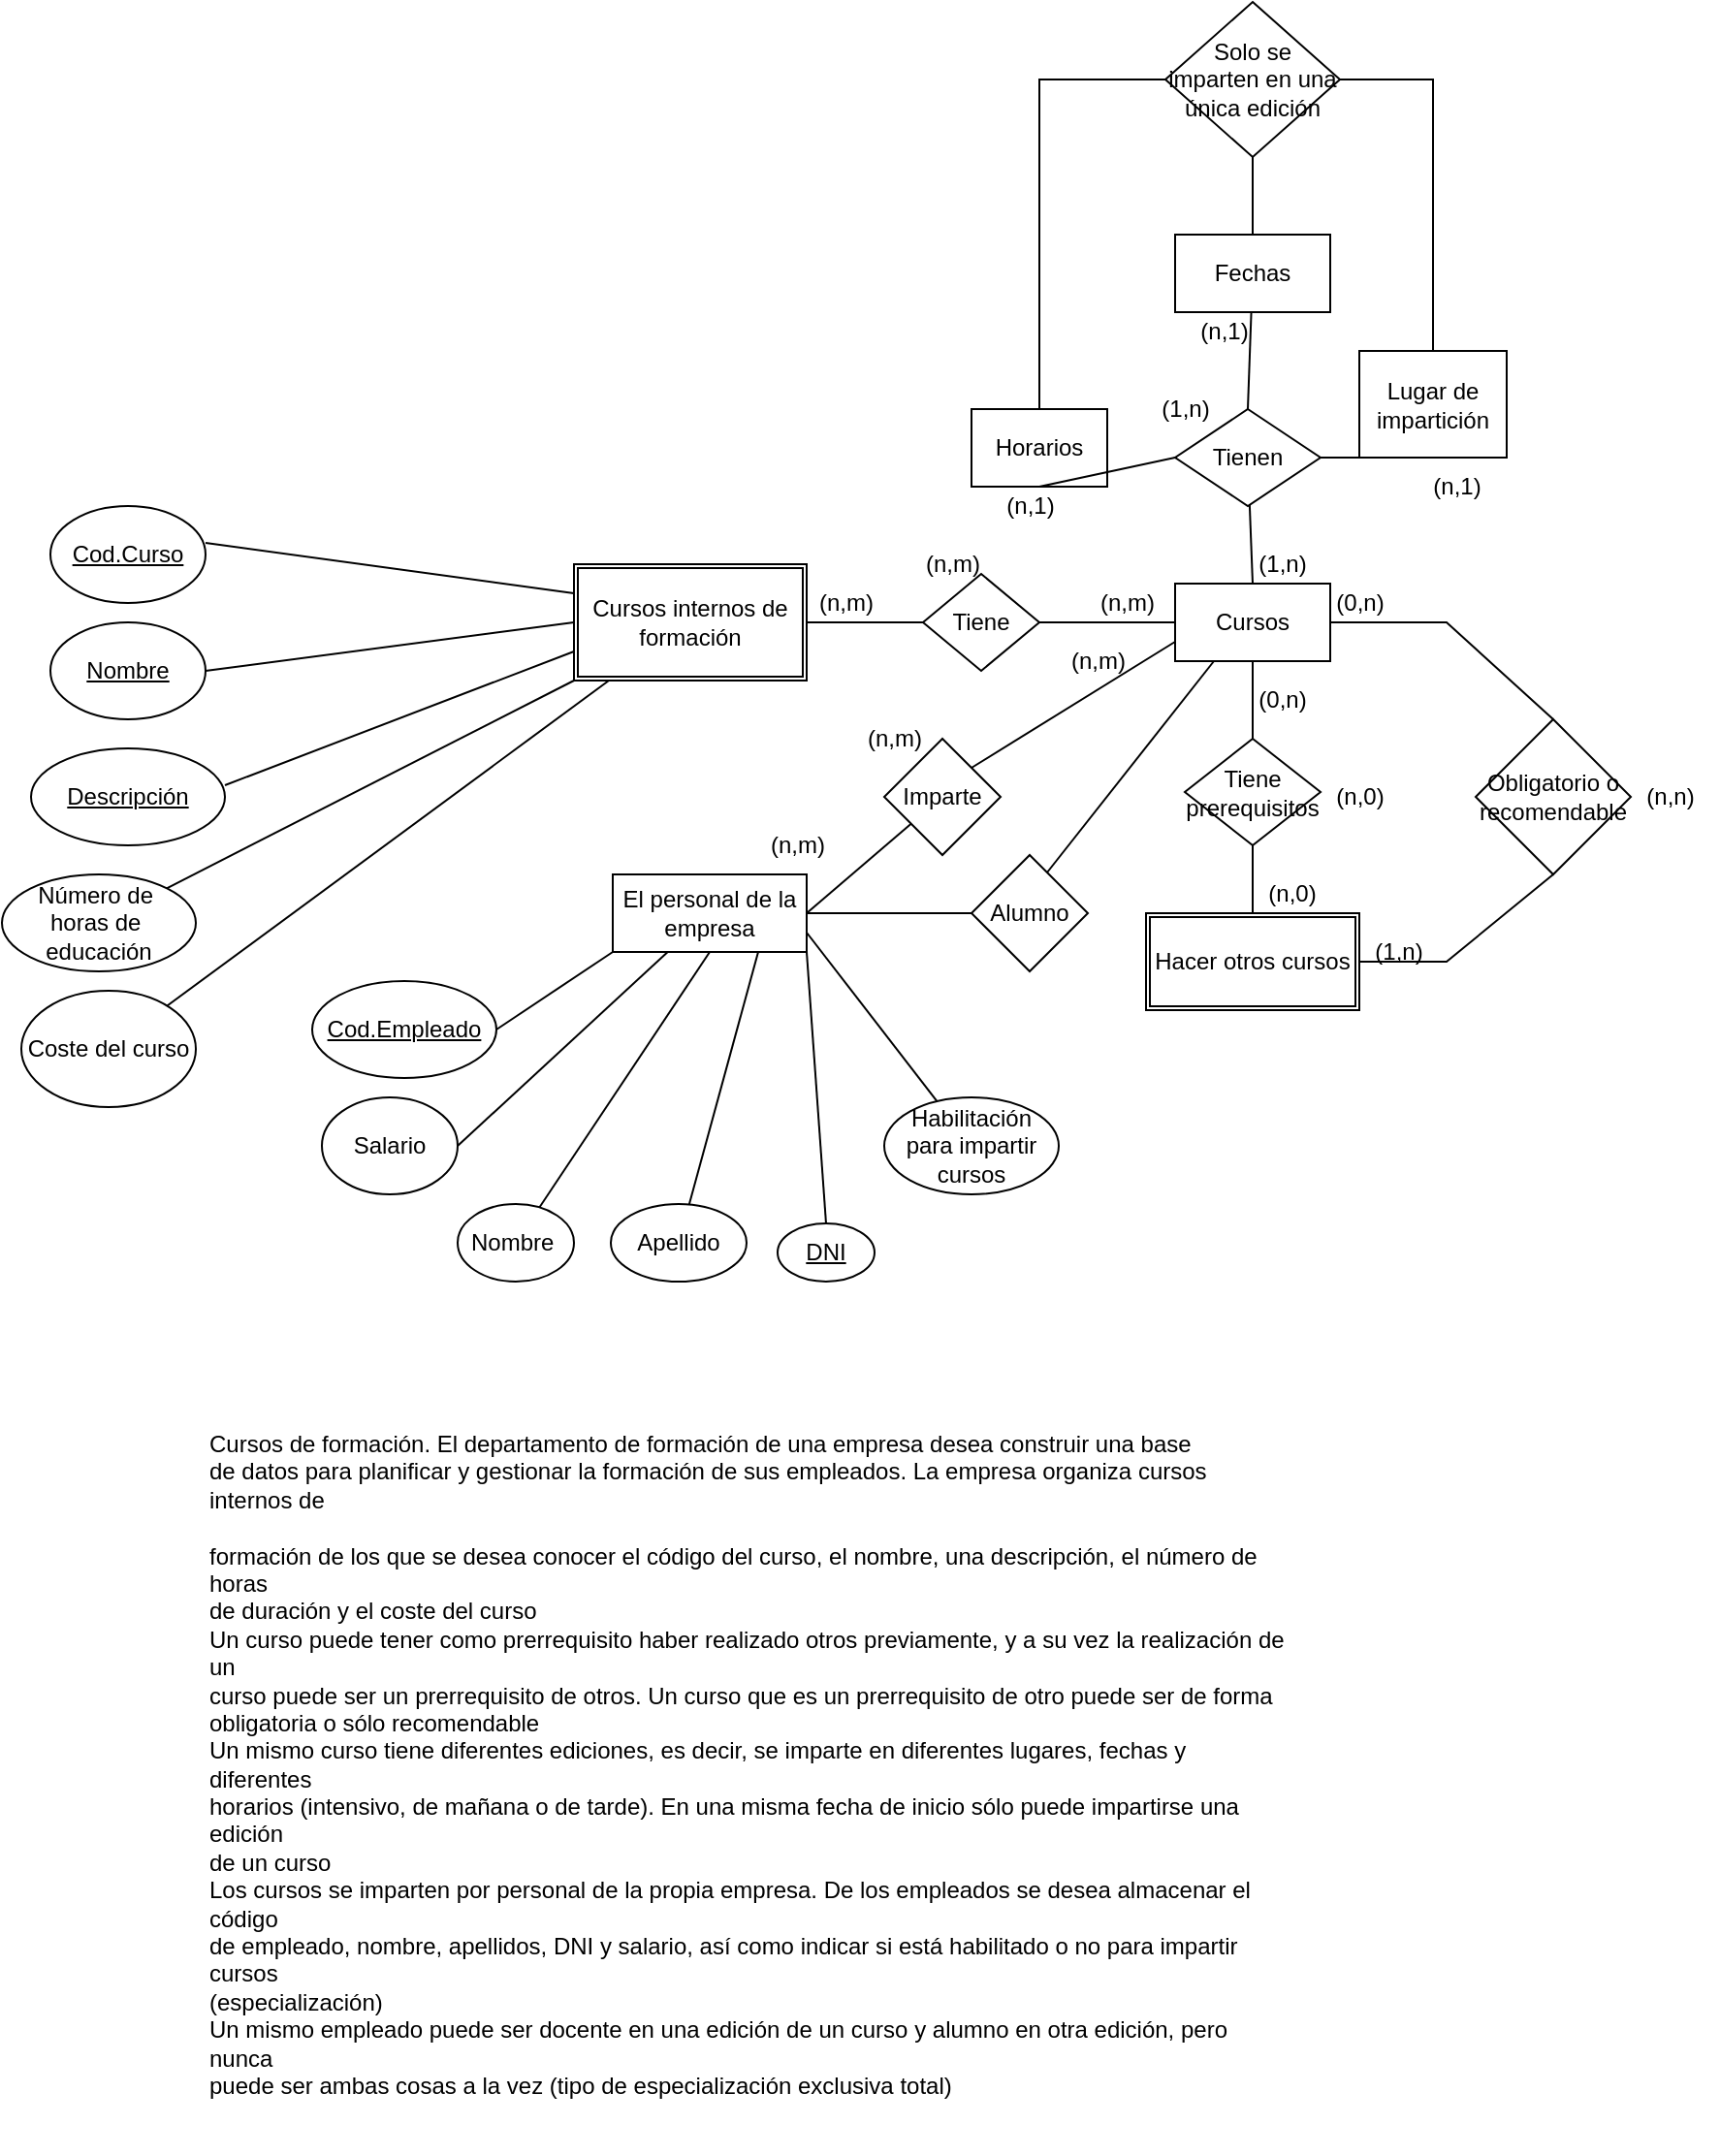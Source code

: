 <mxfile version="20.4.0" type="google"><diagram id="HTW5nwq_r_Qr376wxdms" name="Página-1"><mxGraphModel grid="1" page="1" gridSize="10" guides="1" tooltips="1" connect="1" arrows="1" fold="1" pageScale="1" pageWidth="827" pageHeight="1169" math="0" shadow="0"><root><mxCell id="0"/><mxCell id="1" parent="0"/><mxCell id="G0dp3fcDsxLkBMDZ9O2K-1" value="Cursos de formación. El departamento de formación de una empresa desea construir una base&#10;de datos para planificar y gestionar la formación de sus empleados. La empresa organiza cursos internos de&#10;&#10;formación de los que se desea conocer el código del curso, el nombre, una descripción, el número de horas&#10;de duración y el coste del curso&#10;Un curso puede tener como prerrequisito haber realizado otros previamente, y a su vez la realización de un&#10;curso puede ser un prerrequisito de otros. Un curso que es un prerrequisito de otro puede ser de forma&#10;obligatoria o sólo recomendable&#10;Un mismo curso tiene diferentes ediciones, es decir, se imparte en diferentes lugares, fechas y diferentes&#10;horarios (intensivo, de mañana o de tarde). En una misma fecha de inicio sólo puede impartirse una edición&#10;de un curso&#10;Los cursos se imparten por personal de la propia empresa. De los empleados se desea almacenar el código&#10;de empleado, nombre, apellidos, DNI y salario, así como indicar si está habilitado o no para impartir cursos&#10;(especialización)&#10;Un mismo empleado puede ser docente en una edición de un curso y alumno en otra edición, pero nunca&#10;puede ser ambas cosas a la vez (tipo de especialización exclusiva total)" style="text;whiteSpace=wrap;html=1;" vertex="1" parent="1"><mxGeometry x="135" y="760" width="560" height="380" as="geometry"/></mxCell><mxCell id="G0dp3fcDsxLkBMDZ9O2K-2" value="Cursos internos de formación" style="shape=ext;double=1;rounded=0;whiteSpace=wrap;html=1;" vertex="1" parent="1"><mxGeometry x="325" y="320" width="120" height="60" as="geometry"/></mxCell><mxCell id="G0dp3fcDsxLkBMDZ9O2K-3" value="&lt;u&gt;Cod.Curso&lt;/u&gt;" style="ellipse;whiteSpace=wrap;html=1;" vertex="1" parent="1"><mxGeometry x="55" y="290" width="80" height="50" as="geometry"/></mxCell><mxCell id="G0dp3fcDsxLkBMDZ9O2K-4" value="&lt;u&gt;Nombre&lt;/u&gt;" style="ellipse;whiteSpace=wrap;html=1;" vertex="1" parent="1"><mxGeometry x="55" y="350" width="80" height="50" as="geometry"/></mxCell><mxCell id="G0dp3fcDsxLkBMDZ9O2K-5" value="&lt;u&gt;Descripción&lt;/u&gt;" style="ellipse;whiteSpace=wrap;html=1;" vertex="1" parent="1"><mxGeometry x="45" y="415" width="100" height="50" as="geometry"/></mxCell><mxCell id="G0dp3fcDsxLkBMDZ9O2K-6" value="Número de&amp;nbsp;&lt;br&gt;horas de&amp;nbsp;&lt;br&gt;educación" style="ellipse;whiteSpace=wrap;html=1;" vertex="1" parent="1"><mxGeometry x="30" y="480" width="100" height="50" as="geometry"/></mxCell><mxCell id="G0dp3fcDsxLkBMDZ9O2K-7" value="Coste del curso" style="ellipse;whiteSpace=wrap;html=1;" vertex="1" parent="1"><mxGeometry x="40" y="540" width="90" height="60" as="geometry"/></mxCell><mxCell id="G0dp3fcDsxLkBMDZ9O2K-8" value="" style="endArrow=none;html=1;rounded=0;entryX=0;entryY=0.25;entryDx=0;entryDy=0;exitX=1;exitY=0.38;exitDx=0;exitDy=0;exitPerimeter=0;" edge="1" parent="1" source="G0dp3fcDsxLkBMDZ9O2K-3" target="G0dp3fcDsxLkBMDZ9O2K-2"><mxGeometry width="50" height="50" relative="1" as="geometry"><mxPoint x="415" y="490" as="sourcePoint"/><mxPoint x="465" y="440" as="targetPoint"/></mxGeometry></mxCell><mxCell id="G0dp3fcDsxLkBMDZ9O2K-10" value="" style="endArrow=none;html=1;rounded=0;entryX=0;entryY=0.5;entryDx=0;entryDy=0;exitX=1;exitY=0.5;exitDx=0;exitDy=0;" edge="1" parent="1" source="G0dp3fcDsxLkBMDZ9O2K-4" target="G0dp3fcDsxLkBMDZ9O2K-2"><mxGeometry width="50" height="50" relative="1" as="geometry"><mxPoint x="415" y="490" as="sourcePoint"/><mxPoint x="465" y="440" as="targetPoint"/></mxGeometry></mxCell><mxCell id="G0dp3fcDsxLkBMDZ9O2K-11" value="" style="endArrow=none;html=1;rounded=0;entryX=0;entryY=0.75;entryDx=0;entryDy=0;exitX=1;exitY=0.38;exitDx=0;exitDy=0;exitPerimeter=0;" edge="1" parent="1" source="G0dp3fcDsxLkBMDZ9O2K-5" target="G0dp3fcDsxLkBMDZ9O2K-2"><mxGeometry width="50" height="50" relative="1" as="geometry"><mxPoint x="415" y="490" as="sourcePoint"/><mxPoint x="465" y="440" as="targetPoint"/></mxGeometry></mxCell><mxCell id="G0dp3fcDsxLkBMDZ9O2K-12" value="" style="endArrow=none;html=1;rounded=0;entryX=0;entryY=1;entryDx=0;entryDy=0;" edge="1" parent="1" source="G0dp3fcDsxLkBMDZ9O2K-6" target="G0dp3fcDsxLkBMDZ9O2K-2"><mxGeometry width="50" height="50" relative="1" as="geometry"><mxPoint x="120.355" y="482.322" as="sourcePoint"/><mxPoint x="465" y="440" as="targetPoint"/></mxGeometry></mxCell><mxCell id="G0dp3fcDsxLkBMDZ9O2K-13" value="" style="endArrow=none;html=1;rounded=0;entryX=0.15;entryY=1;entryDx=0;entryDy=0;entryPerimeter=0;" edge="1" parent="1" source="G0dp3fcDsxLkBMDZ9O2K-7" target="G0dp3fcDsxLkBMDZ9O2K-2"><mxGeometry width="50" height="50" relative="1" as="geometry"><mxPoint x="415" y="490" as="sourcePoint"/><mxPoint x="465" y="440" as="targetPoint"/></mxGeometry></mxCell><mxCell id="G0dp3fcDsxLkBMDZ9O2K-14" value="Cursos" style="rounded=0;whiteSpace=wrap;html=1;" vertex="1" parent="1"><mxGeometry x="635" y="330" width="80" height="40" as="geometry"/></mxCell><mxCell id="G0dp3fcDsxLkBMDZ9O2K-15" value="Tiene prerequisitos" style="rhombus;whiteSpace=wrap;html=1;" vertex="1" parent="1"><mxGeometry x="640" y="410" width="70" height="55" as="geometry"/></mxCell><mxCell id="G0dp3fcDsxLkBMDZ9O2K-16" value="Tiene" style="rhombus;whiteSpace=wrap;html=1;" vertex="1" parent="1"><mxGeometry x="505" y="325" width="60" height="50" as="geometry"/></mxCell><mxCell id="G0dp3fcDsxLkBMDZ9O2K-17" value="" style="endArrow=none;html=1;rounded=0;entryX=0;entryY=0.5;entryDx=0;entryDy=0;exitX=1;exitY=0.5;exitDx=0;exitDy=0;" edge="1" parent="1" source="G0dp3fcDsxLkBMDZ9O2K-2" target="G0dp3fcDsxLkBMDZ9O2K-16"><mxGeometry width="50" height="50" relative="1" as="geometry"><mxPoint x="415" y="550" as="sourcePoint"/><mxPoint x="465" y="500" as="targetPoint"/></mxGeometry></mxCell><mxCell id="G0dp3fcDsxLkBMDZ9O2K-18" value="" style="endArrow=none;html=1;rounded=0;entryX=0;entryY=0.5;entryDx=0;entryDy=0;exitX=1;exitY=0.5;exitDx=0;exitDy=0;" edge="1" parent="1" source="G0dp3fcDsxLkBMDZ9O2K-16" target="G0dp3fcDsxLkBMDZ9O2K-14"><mxGeometry width="50" height="50" relative="1" as="geometry"><mxPoint x="415" y="550" as="sourcePoint"/><mxPoint x="465" y="500" as="targetPoint"/></mxGeometry></mxCell><mxCell id="G0dp3fcDsxLkBMDZ9O2K-19" value="" style="endArrow=none;html=1;rounded=0;entryX=0.5;entryY=1;entryDx=0;entryDy=0;" edge="1" parent="1" source="G0dp3fcDsxLkBMDZ9O2K-15" target="G0dp3fcDsxLkBMDZ9O2K-14"><mxGeometry width="50" height="50" relative="1" as="geometry"><mxPoint x="415" y="550" as="sourcePoint"/><mxPoint x="465" y="500" as="targetPoint"/></mxGeometry></mxCell><mxCell id="G0dp3fcDsxLkBMDZ9O2K-20" value="Hacer otros cursos" style="shape=ext;double=1;rounded=0;whiteSpace=wrap;html=1;" vertex="1" parent="1"><mxGeometry x="620" y="500" width="110" height="50" as="geometry"/></mxCell><mxCell id="G0dp3fcDsxLkBMDZ9O2K-21" value="" style="endArrow=none;html=1;rounded=0;entryX=0.5;entryY=1;entryDx=0;entryDy=0;exitX=0.5;exitY=0;exitDx=0;exitDy=0;" edge="1" parent="1" source="G0dp3fcDsxLkBMDZ9O2K-20" target="G0dp3fcDsxLkBMDZ9O2K-15"><mxGeometry width="50" height="50" relative="1" as="geometry"><mxPoint x="415" y="550" as="sourcePoint"/><mxPoint x="465" y="500" as="targetPoint"/></mxGeometry></mxCell><mxCell id="G0dp3fcDsxLkBMDZ9O2K-23" value="Obligatorio o&lt;br&gt;recomendable" style="rhombus;whiteSpace=wrap;html=1;" vertex="1" parent="1"><mxGeometry x="790" y="400" width="80" height="80" as="geometry"/></mxCell><mxCell id="G0dp3fcDsxLkBMDZ9O2K-24" value="" style="endArrow=none;html=1;rounded=0;entryX=1;entryY=0.5;entryDx=0;entryDy=0;exitX=0.5;exitY=0;exitDx=0;exitDy=0;" edge="1" parent="1" source="G0dp3fcDsxLkBMDZ9O2K-23" target="G0dp3fcDsxLkBMDZ9O2K-14"><mxGeometry width="50" height="50" relative="1" as="geometry"><mxPoint x="415" y="590" as="sourcePoint"/><mxPoint x="465" y="540" as="targetPoint"/><Array as="points"><mxPoint x="775" y="350"/></Array></mxGeometry></mxCell><mxCell id="G0dp3fcDsxLkBMDZ9O2K-25" value="" style="endArrow=none;html=1;rounded=0;entryX=0.5;entryY=1;entryDx=0;entryDy=0;exitX=1;exitY=0.5;exitDx=0;exitDy=0;" edge="1" parent="1" source="G0dp3fcDsxLkBMDZ9O2K-20" target="G0dp3fcDsxLkBMDZ9O2K-23"><mxGeometry width="50" height="50" relative="1" as="geometry"><mxPoint x="415" y="590" as="sourcePoint"/><mxPoint x="465" y="540" as="targetPoint"/><Array as="points"><mxPoint x="775" y="525"/></Array></mxGeometry></mxCell><mxCell id="G0dp3fcDsxLkBMDZ9O2K-26" value="Lugar de impartición" style="rounded=0;whiteSpace=wrap;html=1;" vertex="1" parent="1"><mxGeometry x="730" y="210" width="76" height="55" as="geometry"/></mxCell><mxCell id="G0dp3fcDsxLkBMDZ9O2K-27" value="Fechas" style="rounded=0;whiteSpace=wrap;html=1;" vertex="1" parent="1"><mxGeometry x="635" y="150" width="80" height="40" as="geometry"/></mxCell><mxCell id="G0dp3fcDsxLkBMDZ9O2K-28" value="Horarios" style="rounded=0;whiteSpace=wrap;html=1;" vertex="1" parent="1"><mxGeometry x="530" y="240" width="70" height="40" as="geometry"/></mxCell><mxCell id="G0dp3fcDsxLkBMDZ9O2K-29" value="Tienen" style="rhombus;whiteSpace=wrap;html=1;" vertex="1" parent="1"><mxGeometry x="635" y="240" width="75" height="50" as="geometry"/></mxCell><mxCell id="G0dp3fcDsxLkBMDZ9O2K-32" value="" style="endArrow=none;html=1;rounded=0;exitX=0.5;exitY=0;exitDx=0;exitDy=0;" edge="1" parent="1" source="G0dp3fcDsxLkBMDZ9O2K-14" target="G0dp3fcDsxLkBMDZ9O2K-29"><mxGeometry width="50" height="50" relative="1" as="geometry"><mxPoint x="390" y="430" as="sourcePoint"/><mxPoint x="440" y="380" as="targetPoint"/></mxGeometry></mxCell><mxCell id="G0dp3fcDsxLkBMDZ9O2K-33" value="" style="endArrow=none;html=1;rounded=0;entryX=0.5;entryY=1;entryDx=0;entryDy=0;exitX=1;exitY=0.5;exitDx=0;exitDy=0;" edge="1" parent="1" source="G0dp3fcDsxLkBMDZ9O2K-29" target="G0dp3fcDsxLkBMDZ9O2K-26"><mxGeometry width="50" height="50" relative="1" as="geometry"><mxPoint x="390" y="360" as="sourcePoint"/><mxPoint x="440" y="310" as="targetPoint"/></mxGeometry></mxCell><mxCell id="G0dp3fcDsxLkBMDZ9O2K-34" value="" style="endArrow=none;html=1;rounded=0;exitX=0.5;exitY=0;exitDx=0;exitDy=0;" edge="1" parent="1" source="G0dp3fcDsxLkBMDZ9O2K-29" target="G0dp3fcDsxLkBMDZ9O2K-27"><mxGeometry width="50" height="50" relative="1" as="geometry"><mxPoint x="390" y="360" as="sourcePoint"/><mxPoint x="440" y="310" as="targetPoint"/></mxGeometry></mxCell><mxCell id="G0dp3fcDsxLkBMDZ9O2K-35" value="" style="endArrow=none;html=1;rounded=0;entryX=0.5;entryY=1;entryDx=0;entryDy=0;exitX=0;exitY=0.5;exitDx=0;exitDy=0;" edge="1" parent="1" source="G0dp3fcDsxLkBMDZ9O2K-29" target="G0dp3fcDsxLkBMDZ9O2K-28"><mxGeometry width="50" height="50" relative="1" as="geometry"><mxPoint x="390" y="360" as="sourcePoint"/><mxPoint x="440" y="310" as="targetPoint"/></mxGeometry></mxCell><mxCell id="G0dp3fcDsxLkBMDZ9O2K-36" value="El personal de la empresa" style="rounded=0;whiteSpace=wrap;html=1;" vertex="1" parent="1"><mxGeometry x="345" y="480" width="100" height="40" as="geometry"/></mxCell><mxCell id="G0dp3fcDsxLkBMDZ9O2K-37" value="Imparte" style="rhombus;whiteSpace=wrap;html=1;" vertex="1" parent="1"><mxGeometry x="485" y="410" width="60" height="60" as="geometry"/></mxCell><mxCell id="G0dp3fcDsxLkBMDZ9O2K-38" value="" style="endArrow=none;html=1;rounded=0;entryX=0;entryY=0.75;entryDx=0;entryDy=0;exitX=1;exitY=0;exitDx=0;exitDy=0;" edge="1" parent="1" source="G0dp3fcDsxLkBMDZ9O2K-37" target="G0dp3fcDsxLkBMDZ9O2K-14"><mxGeometry width="50" height="50" relative="1" as="geometry"><mxPoint x="390" y="610" as="sourcePoint"/><mxPoint x="440" y="560" as="targetPoint"/></mxGeometry></mxCell><mxCell id="G0dp3fcDsxLkBMDZ9O2K-39" value="" style="endArrow=none;html=1;rounded=0;exitX=1;exitY=0.5;exitDx=0;exitDy=0;" edge="1" parent="1" source="G0dp3fcDsxLkBMDZ9O2K-36" target="G0dp3fcDsxLkBMDZ9O2K-37"><mxGeometry width="50" height="50" relative="1" as="geometry"><mxPoint x="390" y="610" as="sourcePoint"/><mxPoint x="440" y="560" as="targetPoint"/></mxGeometry></mxCell><mxCell id="G0dp3fcDsxLkBMDZ9O2K-40" value="&lt;u&gt;Cod.Empleado&lt;/u&gt;" style="ellipse;whiteSpace=wrap;html=1;" vertex="1" parent="1"><mxGeometry x="190" y="535" width="95" height="50" as="geometry"/></mxCell><mxCell id="G0dp3fcDsxLkBMDZ9O2K-41" value="Nombre&amp;nbsp;" style="ellipse;whiteSpace=wrap;html=1;" vertex="1" parent="1"><mxGeometry x="265" y="650" width="60" height="40" as="geometry"/></mxCell><mxCell id="G0dp3fcDsxLkBMDZ9O2K-42" value="Apellido" style="ellipse;whiteSpace=wrap;html=1;" vertex="1" parent="1"><mxGeometry x="344" y="650" width="70" height="40" as="geometry"/></mxCell><mxCell id="G0dp3fcDsxLkBMDZ9O2K-43" value="&lt;u&gt;DNI&lt;/u&gt;" style="ellipse;whiteSpace=wrap;html=1;" vertex="1" parent="1"><mxGeometry x="430" y="660" width="50" height="30" as="geometry"/></mxCell><mxCell id="G0dp3fcDsxLkBMDZ9O2K-44" value="Salario" style="ellipse;whiteSpace=wrap;html=1;" vertex="1" parent="1"><mxGeometry x="195" y="595" width="70" height="50" as="geometry"/></mxCell><mxCell id="G0dp3fcDsxLkBMDZ9O2K-45" value="" style="endArrow=none;html=1;rounded=0;entryX=0;entryY=1;entryDx=0;entryDy=0;exitX=1;exitY=0.5;exitDx=0;exitDy=0;" edge="1" parent="1" source="G0dp3fcDsxLkBMDZ9O2K-40" target="G0dp3fcDsxLkBMDZ9O2K-36"><mxGeometry width="50" height="50" relative="1" as="geometry"><mxPoint x="400" y="760" as="sourcePoint"/><mxPoint x="450" y="710" as="targetPoint"/></mxGeometry></mxCell><mxCell id="G0dp3fcDsxLkBMDZ9O2K-46" value="" style="endArrow=none;html=1;rounded=0;exitX=1;exitY=0.5;exitDx=0;exitDy=0;" edge="1" parent="1" source="G0dp3fcDsxLkBMDZ9O2K-44" target="G0dp3fcDsxLkBMDZ9O2K-36"><mxGeometry width="50" height="50" relative="1" as="geometry"><mxPoint x="400" y="760" as="sourcePoint"/><mxPoint x="450" y="710" as="targetPoint"/></mxGeometry></mxCell><mxCell id="G0dp3fcDsxLkBMDZ9O2K-47" value="" style="endArrow=none;html=1;rounded=0;entryX=0.5;entryY=1;entryDx=0;entryDy=0;" edge="1" parent="1" source="G0dp3fcDsxLkBMDZ9O2K-41" target="G0dp3fcDsxLkBMDZ9O2K-36"><mxGeometry width="50" height="50" relative="1" as="geometry"><mxPoint x="400" y="760" as="sourcePoint"/><mxPoint x="450" y="710" as="targetPoint"/></mxGeometry></mxCell><mxCell id="G0dp3fcDsxLkBMDZ9O2K-48" value="" style="endArrow=none;html=1;rounded=0;entryX=0.75;entryY=1;entryDx=0;entryDy=0;" edge="1" parent="1" source="G0dp3fcDsxLkBMDZ9O2K-42" target="G0dp3fcDsxLkBMDZ9O2K-36"><mxGeometry width="50" height="50" relative="1" as="geometry"><mxPoint x="400" y="760" as="sourcePoint"/><mxPoint x="450" y="710" as="targetPoint"/></mxGeometry></mxCell><mxCell id="G0dp3fcDsxLkBMDZ9O2K-49" value="" style="endArrow=none;html=1;rounded=0;entryX=1;entryY=1;entryDx=0;entryDy=0;exitX=0.5;exitY=0;exitDx=0;exitDy=0;" edge="1" parent="1" source="G0dp3fcDsxLkBMDZ9O2K-43" target="G0dp3fcDsxLkBMDZ9O2K-36"><mxGeometry width="50" height="50" relative="1" as="geometry"><mxPoint x="400" y="760" as="sourcePoint"/><mxPoint x="450" y="710" as="targetPoint"/></mxGeometry></mxCell><mxCell id="G0dp3fcDsxLkBMDZ9O2K-51" value="Habilitación para impartir cursos" style="ellipse;whiteSpace=wrap;html=1;" vertex="1" parent="1"><mxGeometry x="485" y="595" width="90" height="50" as="geometry"/></mxCell><mxCell id="G0dp3fcDsxLkBMDZ9O2K-52" value="" style="endArrow=none;html=1;rounded=0;entryX=1;entryY=0.75;entryDx=0;entryDy=0;" edge="1" parent="1" source="G0dp3fcDsxLkBMDZ9O2K-51" target="G0dp3fcDsxLkBMDZ9O2K-36"><mxGeometry width="50" height="50" relative="1" as="geometry"><mxPoint x="400" y="620" as="sourcePoint"/><mxPoint x="450" y="570" as="targetPoint"/></mxGeometry></mxCell><mxCell id="G0dp3fcDsxLkBMDZ9O2K-53" value="" style="endArrow=none;html=1;rounded=0;entryX=0.25;entryY=1;entryDx=0;entryDy=0;exitX=0.65;exitY=0.15;exitDx=0;exitDy=0;exitPerimeter=0;" edge="1" parent="1" source="G0dp3fcDsxLkBMDZ9O2K-54" target="G0dp3fcDsxLkBMDZ9O2K-14"><mxGeometry width="50" height="50" relative="1" as="geometry"><mxPoint x="590" y="440" as="sourcePoint"/><mxPoint x="450" y="440" as="targetPoint"/></mxGeometry></mxCell><mxCell id="G0dp3fcDsxLkBMDZ9O2K-54" value="Alumno" style="rhombus;whiteSpace=wrap;html=1;" vertex="1" parent="1"><mxGeometry x="530" y="470" width="60" height="60" as="geometry"/></mxCell><mxCell id="G0dp3fcDsxLkBMDZ9O2K-55" value="" style="endArrow=none;html=1;rounded=0;entryX=0;entryY=0.5;entryDx=0;entryDy=0;exitX=1;exitY=0.5;exitDx=0;exitDy=0;" edge="1" parent="1" source="G0dp3fcDsxLkBMDZ9O2K-36" target="G0dp3fcDsxLkBMDZ9O2K-54"><mxGeometry width="50" height="50" relative="1" as="geometry"><mxPoint x="400" y="490" as="sourcePoint"/><mxPoint x="450" y="440" as="targetPoint"/></mxGeometry></mxCell><mxCell id="G0dp3fcDsxLkBMDZ9O2K-56" value="Solo se imparten en una única edición" style="rhombus;whiteSpace=wrap;html=1;" vertex="1" parent="1"><mxGeometry x="630" y="30" width="90" height="80" as="geometry"/></mxCell><mxCell id="G0dp3fcDsxLkBMDZ9O2K-57" value="" style="endArrow=none;html=1;rounded=0;entryX=0.5;entryY=1;entryDx=0;entryDy=0;exitX=0.5;exitY=0;exitDx=0;exitDy=0;" edge="1" parent="1" source="G0dp3fcDsxLkBMDZ9O2K-27" target="G0dp3fcDsxLkBMDZ9O2K-56"><mxGeometry width="50" height="50" relative="1" as="geometry"><mxPoint x="400" y="250" as="sourcePoint"/><mxPoint x="450" y="200" as="targetPoint"/></mxGeometry></mxCell><mxCell id="G0dp3fcDsxLkBMDZ9O2K-58" value="" style="endArrow=none;html=1;rounded=0;entryX=0;entryY=0.5;entryDx=0;entryDy=0;exitX=0.5;exitY=0;exitDx=0;exitDy=0;" edge="1" parent="1" source="G0dp3fcDsxLkBMDZ9O2K-28" target="G0dp3fcDsxLkBMDZ9O2K-56"><mxGeometry width="50" height="50" relative="1" as="geometry"><mxPoint x="400" y="250" as="sourcePoint"/><mxPoint x="450" y="200" as="targetPoint"/><Array as="points"><mxPoint x="565" y="70"/></Array></mxGeometry></mxCell><mxCell id="G0dp3fcDsxLkBMDZ9O2K-59" value="" style="endArrow=none;html=1;rounded=0;entryX=1;entryY=0.5;entryDx=0;entryDy=0;exitX=0.5;exitY=0;exitDx=0;exitDy=0;" edge="1" parent="1" source="G0dp3fcDsxLkBMDZ9O2K-26" target="G0dp3fcDsxLkBMDZ9O2K-56"><mxGeometry width="50" height="50" relative="1" as="geometry"><mxPoint x="400" y="250" as="sourcePoint"/><mxPoint x="450" y="200" as="targetPoint"/><Array as="points"><mxPoint x="768" y="70"/></Array></mxGeometry></mxCell><mxCell id="-M11o7FqyZlGo0WY46Aa-1" value="(0,n)" style="text;html=1;align=center;verticalAlign=middle;resizable=0;points=[];autosize=1;strokeColor=none;fillColor=none;" vertex="1" parent="1"><mxGeometry x="665" y="375" width="50" height="30" as="geometry"/></mxCell><mxCell id="-M11o7FqyZlGo0WY46Aa-2" value="(n,0)" style="text;html=1;align=center;verticalAlign=middle;resizable=0;points=[];autosize=1;strokeColor=none;fillColor=none;" vertex="1" parent="1"><mxGeometry x="670" y="475" width="50" height="30" as="geometry"/></mxCell><mxCell id="-M11o7FqyZlGo0WY46Aa-3" value="(n,0)" style="text;html=1;align=center;verticalAlign=middle;resizable=0;points=[];autosize=1;strokeColor=none;fillColor=none;" vertex="1" parent="1"><mxGeometry x="705" y="425" width="50" height="30" as="geometry"/></mxCell><mxCell id="-M11o7FqyZlGo0WY46Aa-4" value="(1,n)" style="text;html=1;align=center;verticalAlign=middle;resizable=0;points=[];autosize=1;strokeColor=none;fillColor=none;" vertex="1" parent="1"><mxGeometry x="725" y="505" width="50" height="30" as="geometry"/></mxCell><mxCell id="-M11o7FqyZlGo0WY46Aa-5" value="(0,n)" style="text;html=1;align=center;verticalAlign=middle;resizable=0;points=[];autosize=1;strokeColor=none;fillColor=none;" vertex="1" parent="1"><mxGeometry x="705" y="325" width="50" height="30" as="geometry"/></mxCell><mxCell id="-M11o7FqyZlGo0WY46Aa-6" value="(n,n)" style="text;html=1;align=center;verticalAlign=middle;resizable=0;points=[];autosize=1;strokeColor=none;fillColor=none;" vertex="1" parent="1"><mxGeometry x="865" y="425" width="50" height="30" as="geometry"/></mxCell><mxCell id="-M11o7FqyZlGo0WY46Aa-7" value="(1,n)" style="text;html=1;align=center;verticalAlign=middle;resizable=0;points=[];autosize=1;strokeColor=none;fillColor=none;" vertex="1" parent="1"><mxGeometry x="665" y="305" width="50" height="30" as="geometry"/></mxCell><mxCell id="-M11o7FqyZlGo0WY46Aa-8" value="(n,1)" style="text;html=1;align=center;verticalAlign=middle;resizable=0;points=[];autosize=1;strokeColor=none;fillColor=none;" vertex="1" parent="1"><mxGeometry x="755" y="265" width="50" height="30" as="geometry"/></mxCell><mxCell id="-M11o7FqyZlGo0WY46Aa-9" value="(n,1)" style="text;html=1;align=center;verticalAlign=middle;resizable=0;points=[];autosize=1;strokeColor=none;fillColor=none;" vertex="1" parent="1"><mxGeometry x="535" y="275" width="50" height="30" as="geometry"/></mxCell><mxCell id="-M11o7FqyZlGo0WY46Aa-10" value="(n,1)" style="text;html=1;align=center;verticalAlign=middle;resizable=0;points=[];autosize=1;strokeColor=none;fillColor=none;" vertex="1" parent="1"><mxGeometry x="635" y="185" width="50" height="30" as="geometry"/></mxCell><mxCell id="-M11o7FqyZlGo0WY46Aa-11" value="(1,n)" style="text;html=1;align=center;verticalAlign=middle;resizable=0;points=[];autosize=1;strokeColor=none;fillColor=none;" vertex="1" parent="1"><mxGeometry x="615" y="225" width="50" height="30" as="geometry"/></mxCell><mxCell id="-M11o7FqyZlGo0WY46Aa-12" value="(n,m)" style="text;html=1;align=center;verticalAlign=middle;resizable=0;points=[];autosize=1;strokeColor=none;fillColor=none;" vertex="1" parent="1"><mxGeometry x="570" y="355" width="50" height="30" as="geometry"/></mxCell><mxCell id="-M11o7FqyZlGo0WY46Aa-13" value="(n,m)" style="text;html=1;align=center;verticalAlign=middle;resizable=0;points=[];autosize=1;strokeColor=none;fillColor=none;rotation=0;" vertex="1" parent="1"><mxGeometry x="415" y="450" width="50" height="30" as="geometry"/></mxCell><mxCell id="-M11o7FqyZlGo0WY46Aa-14" value="(n,m)" style="text;html=1;align=center;verticalAlign=middle;resizable=0;points=[];autosize=1;strokeColor=none;fillColor=none;" vertex="1" parent="1"><mxGeometry x="465" y="395" width="50" height="30" as="geometry"/></mxCell><mxCell id="-M11o7FqyZlGo0WY46Aa-15" value="(n,m)" style="text;html=1;align=center;verticalAlign=middle;resizable=0;points=[];autosize=1;strokeColor=none;fillColor=none;" vertex="1" parent="1"><mxGeometry x="440" y="325" width="50" height="30" as="geometry"/></mxCell><mxCell id="-M11o7FqyZlGo0WY46Aa-16" value="(n,m)" style="text;html=1;align=center;verticalAlign=middle;resizable=0;points=[];autosize=1;strokeColor=none;fillColor=none;" vertex="1" parent="1"><mxGeometry x="585" y="325" width="50" height="30" as="geometry"/></mxCell><mxCell id="-M11o7FqyZlGo0WY46Aa-17" value="(n,m)" style="text;html=1;align=center;verticalAlign=middle;resizable=0;points=[];autosize=1;strokeColor=none;fillColor=none;" vertex="1" parent="1"><mxGeometry x="495" y="305" width="50" height="30" as="geometry"/></mxCell></root></mxGraphModel></diagram></mxfile>